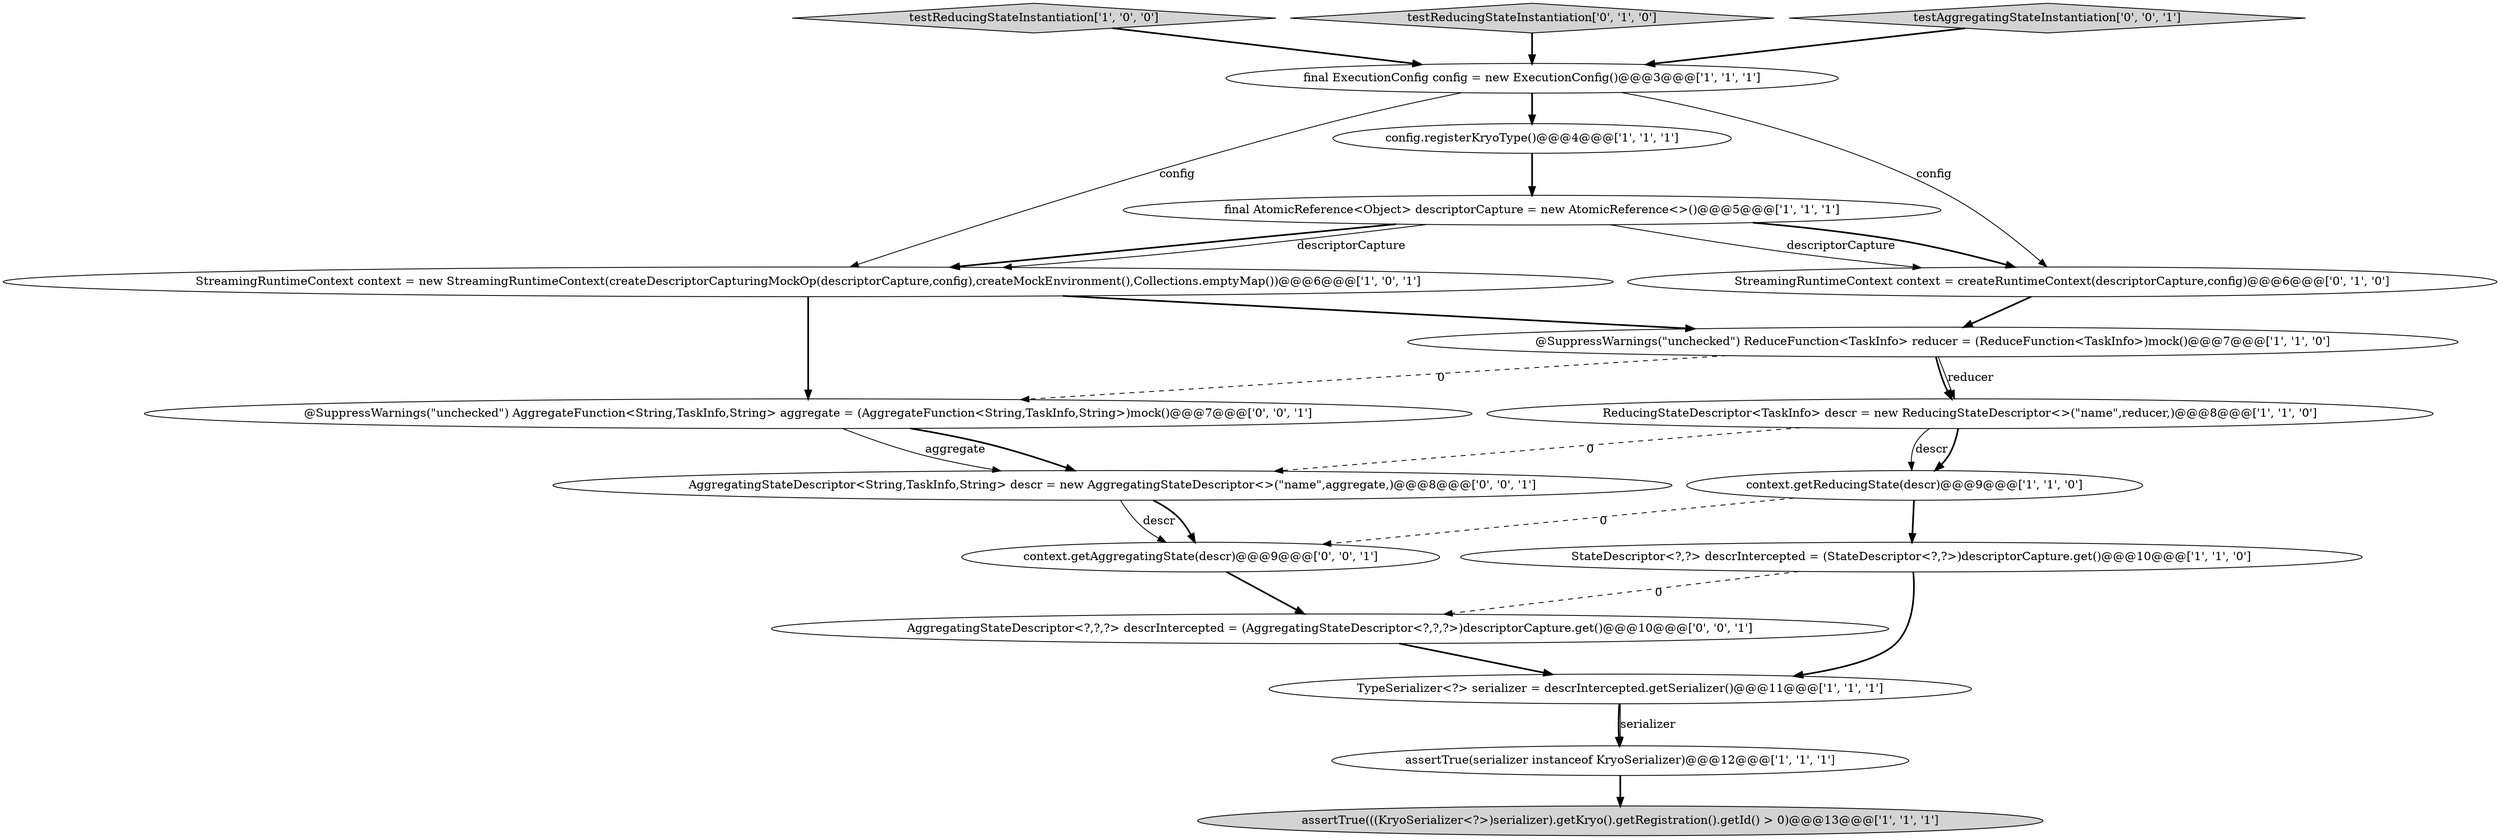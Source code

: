 digraph {
6 [style = filled, label = "StreamingRuntimeContext context = new StreamingRuntimeContext(createDescriptorCapturingMockOp(descriptorCapture,config),createMockEnvironment(),Collections.emptyMap())@@@6@@@['1', '0', '1']", fillcolor = white, shape = ellipse image = "AAA0AAABBB1BBB"];
14 [style = filled, label = "context.getAggregatingState(descr)@@@9@@@['0', '0', '1']", fillcolor = white, shape = ellipse image = "AAA0AAABBB3BBB"];
11 [style = filled, label = "testReducingStateInstantiation['1', '0', '0']", fillcolor = lightgray, shape = diamond image = "AAA0AAABBB1BBB"];
18 [style = filled, label = "@SuppressWarnings(\"unchecked\") AggregateFunction<String,TaskInfo,String> aggregate = (AggregateFunction<String,TaskInfo,String>)mock()@@@7@@@['0', '0', '1']", fillcolor = white, shape = ellipse image = "AAA0AAABBB3BBB"];
15 [style = filled, label = "AggregatingStateDescriptor<?,?,?> descrIntercepted = (AggregatingStateDescriptor<?,?,?>)descriptorCapture.get()@@@10@@@['0', '0', '1']", fillcolor = white, shape = ellipse image = "AAA0AAABBB3BBB"];
12 [style = filled, label = "testReducingStateInstantiation['0', '1', '0']", fillcolor = lightgray, shape = diamond image = "AAA0AAABBB2BBB"];
17 [style = filled, label = "testAggregatingStateInstantiation['0', '0', '1']", fillcolor = lightgray, shape = diamond image = "AAA0AAABBB3BBB"];
0 [style = filled, label = "final ExecutionConfig config = new ExecutionConfig()@@@3@@@['1', '1', '1']", fillcolor = white, shape = ellipse image = "AAA0AAABBB1BBB"];
16 [style = filled, label = "AggregatingStateDescriptor<String,TaskInfo,String> descr = new AggregatingStateDescriptor<>(\"name\",aggregate,)@@@8@@@['0', '0', '1']", fillcolor = white, shape = ellipse image = "AAA0AAABBB3BBB"];
8 [style = filled, label = "final AtomicReference<Object> descriptorCapture = new AtomicReference<>()@@@5@@@['1', '1', '1']", fillcolor = white, shape = ellipse image = "AAA0AAABBB1BBB"];
3 [style = filled, label = "ReducingStateDescriptor<TaskInfo> descr = new ReducingStateDescriptor<>(\"name\",reducer,)@@@8@@@['1', '1', '0']", fillcolor = white, shape = ellipse image = "AAA0AAABBB1BBB"];
5 [style = filled, label = "config.registerKryoType()@@@4@@@['1', '1', '1']", fillcolor = white, shape = ellipse image = "AAA0AAABBB1BBB"];
2 [style = filled, label = "@SuppressWarnings(\"unchecked\") ReduceFunction<TaskInfo> reducer = (ReduceFunction<TaskInfo>)mock()@@@7@@@['1', '1', '0']", fillcolor = white, shape = ellipse image = "AAA0AAABBB1BBB"];
7 [style = filled, label = "TypeSerializer<?> serializer = descrIntercepted.getSerializer()@@@11@@@['1', '1', '1']", fillcolor = white, shape = ellipse image = "AAA0AAABBB1BBB"];
10 [style = filled, label = "assertTrue(serializer instanceof KryoSerializer)@@@12@@@['1', '1', '1']", fillcolor = white, shape = ellipse image = "AAA0AAABBB1BBB"];
13 [style = filled, label = "StreamingRuntimeContext context = createRuntimeContext(descriptorCapture,config)@@@6@@@['0', '1', '0']", fillcolor = white, shape = ellipse image = "AAA0AAABBB2BBB"];
1 [style = filled, label = "assertTrue(((KryoSerializer<?>)serializer).getKryo().getRegistration().getId() > 0)@@@13@@@['1', '1', '1']", fillcolor = lightgray, shape = ellipse image = "AAA0AAABBB1BBB"];
4 [style = filled, label = "context.getReducingState(descr)@@@9@@@['1', '1', '0']", fillcolor = white, shape = ellipse image = "AAA0AAABBB1BBB"];
9 [style = filled, label = "StateDescriptor<?,?> descrIntercepted = (StateDescriptor<?,?>)descriptorCapture.get()@@@10@@@['1', '1', '0']", fillcolor = white, shape = ellipse image = "AAA0AAABBB1BBB"];
3->4 [style = solid, label="descr"];
4->9 [style = bold, label=""];
5->8 [style = bold, label=""];
8->13 [style = solid, label="descriptorCapture"];
15->7 [style = bold, label=""];
7->10 [style = bold, label=""];
16->14 [style = solid, label="descr"];
6->18 [style = bold, label=""];
2->3 [style = bold, label=""];
8->6 [style = bold, label=""];
9->7 [style = bold, label=""];
12->0 [style = bold, label=""];
3->4 [style = bold, label=""];
6->2 [style = bold, label=""];
11->0 [style = bold, label=""];
17->0 [style = bold, label=""];
7->10 [style = solid, label="serializer"];
2->3 [style = solid, label="reducer"];
9->15 [style = dashed, label="0"];
2->18 [style = dashed, label="0"];
0->13 [style = solid, label="config"];
18->16 [style = solid, label="aggregate"];
8->6 [style = solid, label="descriptorCapture"];
16->14 [style = bold, label=""];
14->15 [style = bold, label=""];
4->14 [style = dashed, label="0"];
10->1 [style = bold, label=""];
3->16 [style = dashed, label="0"];
8->13 [style = bold, label=""];
0->5 [style = bold, label=""];
13->2 [style = bold, label=""];
0->6 [style = solid, label="config"];
18->16 [style = bold, label=""];
}
